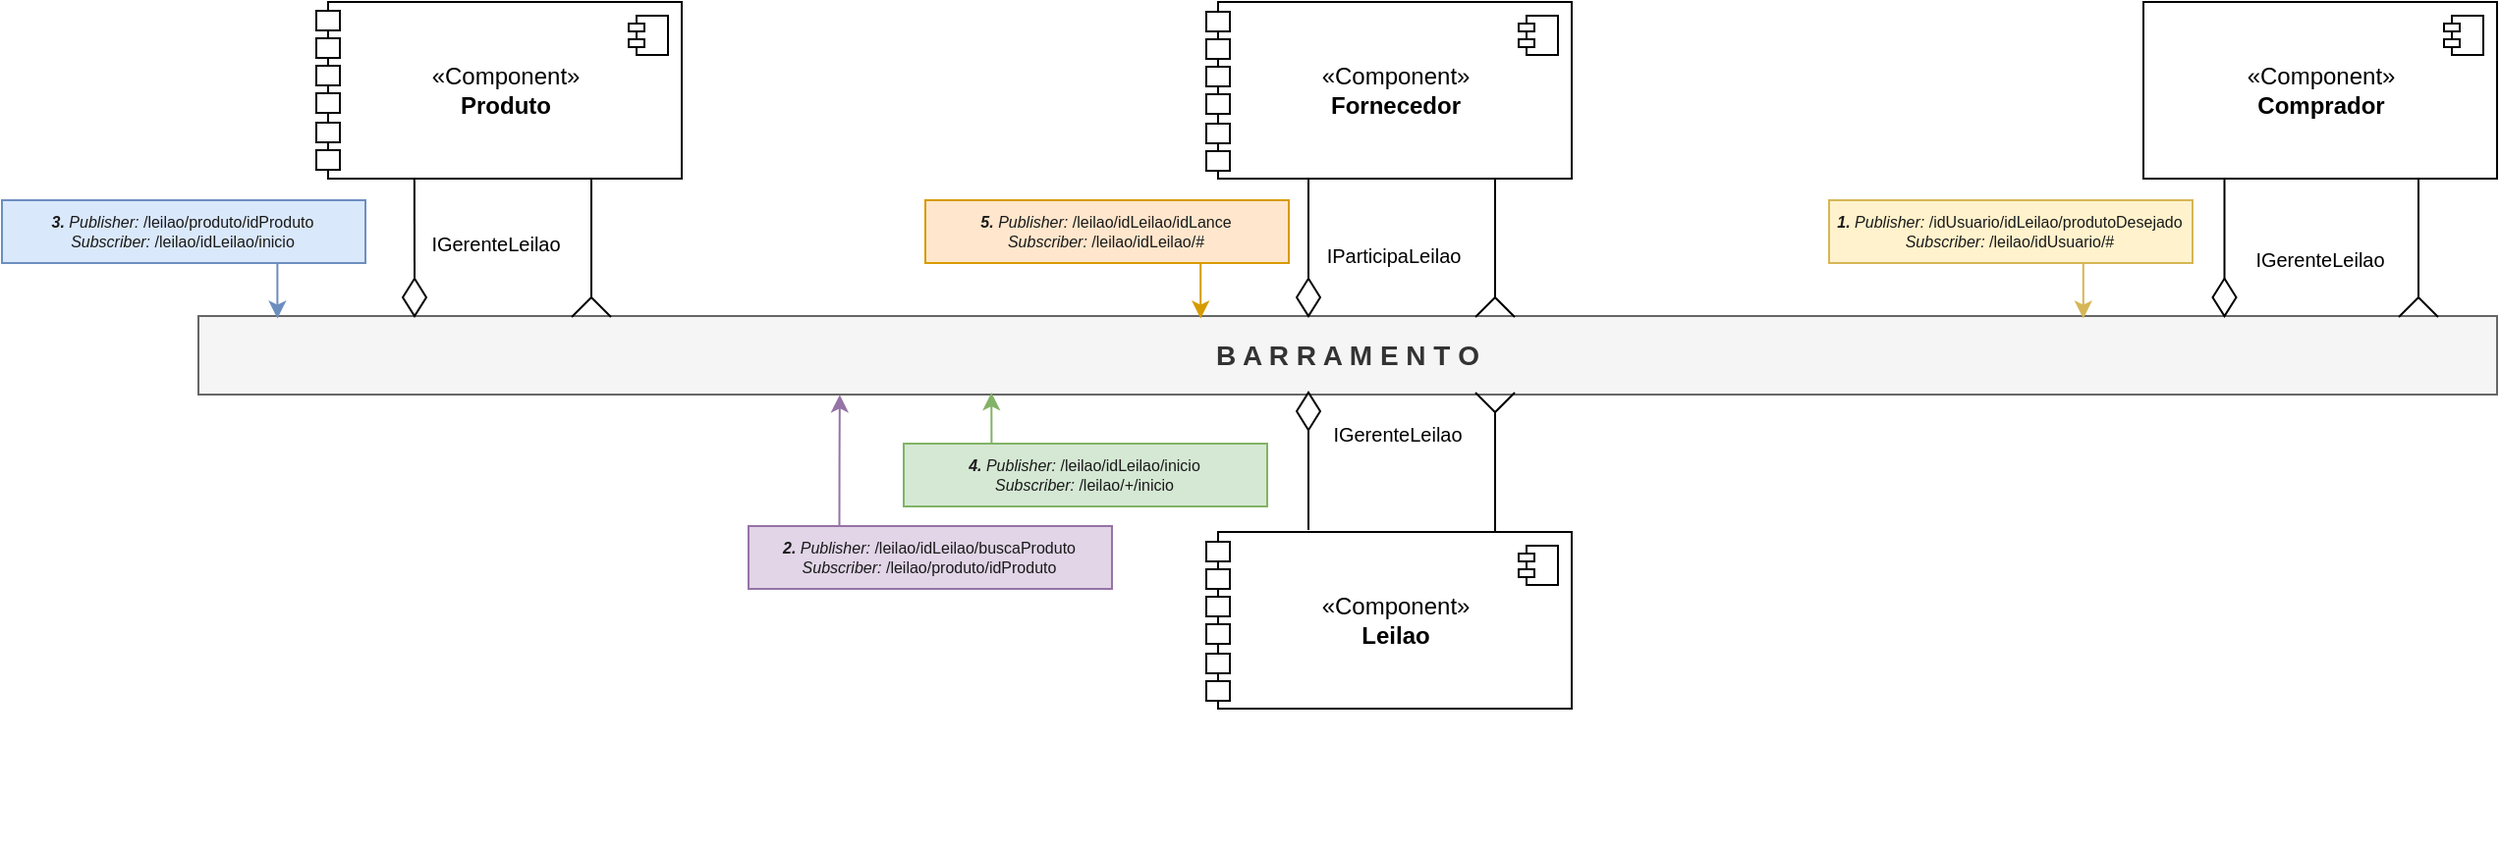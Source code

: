<mxfile version="13.6.5">
    <diagram id="yKdZbqVcoZqOLuwMMB4S" name="Page-1">
        <mxGraphModel dx="2154" dy="350" grid="1" gridSize="10" guides="1" tooltips="1" connect="1" arrows="1" fold="1" page="1" pageScale="1" pageWidth="1169" pageHeight="827" math="0" shadow="0">
            <root>
                <mxCell id="0"/>
                <mxCell id="1" parent="0"/>
                <mxCell id="FtdyLY_3m7sY5ahBleHm-3" value="«Component»&lt;br&gt;&lt;b&gt;Produto&lt;/b&gt;" style="html=1;dropTarget=0;" parent="1" vertex="1">
                    <mxGeometry x="-124" y="323" width="180" height="90" as="geometry"/>
                </mxCell>
                <mxCell id="FtdyLY_3m7sY5ahBleHm-4" value="" style="shape=component;jettyWidth=8;jettyHeight=4;" parent="FtdyLY_3m7sY5ahBleHm-3" vertex="1">
                    <mxGeometry x="1" width="20" height="20" relative="1" as="geometry">
                        <mxPoint x="-27" y="7" as="offset"/>
                    </mxGeometry>
                </mxCell>
                <mxCell id="FtdyLY_3m7sY5ahBleHm-5" value="«Component»&lt;br&gt;&lt;b&gt;Fornecedor&lt;/b&gt;" style="html=1;dropTarget=0;" parent="1" vertex="1">
                    <mxGeometry x="329" y="323" width="180" height="90" as="geometry"/>
                </mxCell>
                <mxCell id="FtdyLY_3m7sY5ahBleHm-6" value="" style="shape=component;jettyWidth=8;jettyHeight=4;" parent="FtdyLY_3m7sY5ahBleHm-5" vertex="1">
                    <mxGeometry x="1" width="20" height="20" relative="1" as="geometry">
                        <mxPoint x="-27" y="7" as="offset"/>
                    </mxGeometry>
                </mxCell>
                <mxCell id="FtdyLY_3m7sY5ahBleHm-15" value="" style="rounded=0;whiteSpace=wrap;html=1;fontSize=10;" parent="1" vertex="1">
                    <mxGeometry x="323" y="328" width="12" height="10" as="geometry"/>
                </mxCell>
                <mxCell id="FtdyLY_3m7sY5ahBleHm-31" value="«Component»&lt;br&gt;&lt;b&gt;Comprador&lt;/b&gt;" style="html=1;dropTarget=0;" parent="1" vertex="1">
                    <mxGeometry x="800" y="323" width="180" height="90" as="geometry"/>
                </mxCell>
                <mxCell id="FtdyLY_3m7sY5ahBleHm-32" value="" style="shape=component;jettyWidth=8;jettyHeight=4;" parent="FtdyLY_3m7sY5ahBleHm-31" vertex="1">
                    <mxGeometry x="1" width="20" height="20" relative="1" as="geometry">
                        <mxPoint x="-27" y="7" as="offset"/>
                    </mxGeometry>
                </mxCell>
                <mxCell id="FtdyLY_3m7sY5ahBleHm-33" value="&lt;font size=&quot;1&quot;&gt;&lt;b style=&quot;font-size: 14px&quot;&gt;B A R R A M E N T O&lt;/b&gt;&lt;/font&gt;" style="rounded=0;whiteSpace=wrap;html=1;fontSize=8;fillColor=#f5f5f5;strokeColor=#666666;fontColor=#333333;" parent="1" vertex="1">
                    <mxGeometry x="-190" y="483" width="1170" height="40" as="geometry"/>
                </mxCell>
                <mxCell id="FtdyLY_3m7sY5ahBleHm-43" value="" style="group" parent="1" vertex="1" connectable="0">
                    <mxGeometry x="927.62" y="473" width="15.5" height="10" as="geometry"/>
                </mxCell>
                <mxCell id="FtdyLY_3m7sY5ahBleHm-55" value="" style="group" parent="1" vertex="1" connectable="0">
                    <mxGeometry x="469" y="483" width="11" height="10" as="geometry"/>
                </mxCell>
                <mxCell id="FtdyLY_3m7sY5ahBleHm-56" value="" style="group" parent="FtdyLY_3m7sY5ahBleHm-55" vertex="1" connectable="0">
                    <mxGeometry x="-8.882e-16" y="-8.882e-16" width="11" height="10" as="geometry"/>
                </mxCell>
                <mxCell id="FtdyLY_3m7sY5ahBleHm-63" value="" style="rounded=0;whiteSpace=wrap;html=1;fontSize=10;" parent="1" vertex="1">
                    <mxGeometry x="323" y="342" width="12" height="10" as="geometry"/>
                </mxCell>
                <mxCell id="FtdyLY_3m7sY5ahBleHm-64" value="" style="rounded=0;whiteSpace=wrap;html=1;fontSize=10;" parent="1" vertex="1">
                    <mxGeometry x="323" y="356" width="12" height="10" as="geometry"/>
                </mxCell>
                <mxCell id="FtdyLY_3m7sY5ahBleHm-65" value="" style="rounded=0;whiteSpace=wrap;html=1;fontSize=10;" parent="1" vertex="1">
                    <mxGeometry x="323" y="370" width="12" height="10" as="geometry"/>
                </mxCell>
                <mxCell id="FtdyLY_3m7sY5ahBleHm-66" value="" style="rounded=0;whiteSpace=wrap;html=1;fontSize=10;" parent="1" vertex="1">
                    <mxGeometry x="323" y="385" width="12" height="10" as="geometry"/>
                </mxCell>
                <mxCell id="FtdyLY_3m7sY5ahBleHm-67" value="" style="rounded=0;whiteSpace=wrap;html=1;fontSize=10;" parent="1" vertex="1">
                    <mxGeometry x="323" y="399" width="12" height="10" as="geometry"/>
                </mxCell>
                <mxCell id="FtdyLY_3m7sY5ahBleHm-34" value="" style="rhombus;whiteSpace=wrap;html=1;fontSize=8;" parent="1" vertex="1">
                    <mxGeometry x="369" y="463.909" width="12" height="19.091" as="geometry"/>
                </mxCell>
                <mxCell id="FtdyLY_3m7sY5ahBleHm-35" value="" style="endArrow=none;html=1;fontSize=8;exitX=0.5;exitY=0;exitDx=0;exitDy=0;" parent="1" source="FtdyLY_3m7sY5ahBleHm-34" edge="1">
                    <mxGeometry width="50" height="50" relative="1" as="geometry">
                        <mxPoint x="400" y="413" as="sourcePoint"/>
                        <mxPoint x="375" y="413" as="targetPoint"/>
                        <Array as="points"/>
                    </mxGeometry>
                </mxCell>
                <mxCell id="70" style="edgeStyle=orthogonalEdgeStyle;rounded=0;orthogonalLoop=1;jettySize=auto;html=1;exitX=0.75;exitY=1;exitDx=0;exitDy=0;entryX=0.82;entryY=0.031;entryDx=0;entryDy=0;entryPerimeter=0;fontColor=#1A1A1A;fillColor=#fff2cc;strokeColor=#d6b656;" edge="1" parent="1" source="FtdyLY_3m7sY5ahBleHm-132" target="FtdyLY_3m7sY5ahBleHm-33">
                    <mxGeometry relative="1" as="geometry"/>
                </mxCell>
                <mxCell id="FtdyLY_3m7sY5ahBleHm-132" value="" style="rounded=0;whiteSpace=wrap;html=1;fontSize=15;verticalAlign=middle;labelBackgroundColor=#FFF2CC;fillColor=#fff2cc;strokeColor=#d6b656;" parent="1" vertex="1">
                    <mxGeometry x="640" y="424" width="185" height="32" as="geometry"/>
                </mxCell>
                <mxCell id="FtdyLY_3m7sY5ahBleHm-133" value="&lt;i&gt;&lt;b&gt;&lt;font style=&quot;font-size: 8px&quot;&gt;1.&lt;/font&gt;&lt;/b&gt; Publisher:&lt;/i&gt; /idUsuario/idLeilao/produtoDesejado&lt;br&gt;&lt;i&gt;Subscriber:&lt;/i&gt;&amp;nbsp;/leilao/idUsuario/#" style="text;html=1;strokeColor=none;fillColor=none;align=center;verticalAlign=middle;whiteSpace=wrap;rounded=0;labelBackgroundColor=none;fontSize=8;fontColor=#1A1A1A;" parent="1" vertex="1">
                    <mxGeometry x="640" y="430" width="184" height="20" as="geometry"/>
                </mxCell>
                <mxCell id="3" value="" style="group" vertex="1" connectable="0" parent="1">
                    <mxGeometry x="6" y="467" width="11" height="10" as="geometry"/>
                </mxCell>
                <mxCell id="9" value="IGerenteLeilao" style="text;html=1;strokeColor=none;fillColor=none;align=center;verticalAlign=middle;whiteSpace=wrap;rounded=0;fontSize=10;" vertex="1" parent="1">
                    <mxGeometry x="-74" y="436" width="71" height="20" as="geometry"/>
                </mxCell>
                <mxCell id="11" value="" style="rhombus;whiteSpace=wrap;html=1;fontSize=8;" vertex="1" parent="1">
                    <mxGeometry x="835.25" y="463.909" width="12" height="19.091" as="geometry"/>
                </mxCell>
                <mxCell id="12" value="" style="endArrow=none;html=1;fontSize=8;exitX=0.5;exitY=0;exitDx=0;exitDy=0;entryX=0.5;entryY=1;entryDx=0;entryDy=0;" edge="1" parent="1" source="11">
                    <mxGeometry width="50" height="50" relative="1" as="geometry">
                        <mxPoint x="867.25" y="413" as="sourcePoint"/>
                        <mxPoint x="841.25" y="413" as="targetPoint"/>
                        <Array as="points"/>
                    </mxGeometry>
                </mxCell>
                <mxCell id="13" value="IGerenteLeilao" style="text;html=1;strokeColor=none;fillColor=none;align=center;verticalAlign=middle;whiteSpace=wrap;rounded=0;fontSize=10;" vertex="1" parent="1">
                    <mxGeometry x="852.87" y="443.91" width="74.25" height="20" as="geometry"/>
                </mxCell>
                <mxCell id="21" value="" style="rounded=0;whiteSpace=wrap;html=1;fontSize=10;" vertex="1" parent="1">
                    <mxGeometry x="-130" y="327.5" width="12" height="10" as="geometry"/>
                </mxCell>
                <mxCell id="22" value="" style="rounded=0;whiteSpace=wrap;html=1;fontSize=10;" vertex="1" parent="1">
                    <mxGeometry x="-130" y="341.5" width="12" height="10" as="geometry"/>
                </mxCell>
                <mxCell id="23" value="" style="rounded=0;whiteSpace=wrap;html=1;fontSize=10;" vertex="1" parent="1">
                    <mxGeometry x="-130" y="355.5" width="12" height="10" as="geometry"/>
                </mxCell>
                <mxCell id="24" value="" style="rounded=0;whiteSpace=wrap;html=1;fontSize=10;" vertex="1" parent="1">
                    <mxGeometry x="-130" y="369.5" width="12" height="10" as="geometry"/>
                </mxCell>
                <mxCell id="25" value="" style="rounded=0;whiteSpace=wrap;html=1;fontSize=10;" vertex="1" parent="1">
                    <mxGeometry x="-130" y="384.5" width="12" height="10" as="geometry"/>
                </mxCell>
                <mxCell id="26" value="" style="rounded=0;whiteSpace=wrap;html=1;fontSize=10;" vertex="1" parent="1">
                    <mxGeometry x="-130" y="398.5" width="12" height="10" as="geometry"/>
                </mxCell>
                <mxCell id="33" value="«Component»&lt;br&gt;&lt;b&gt;Leilao&lt;/b&gt;" style="html=1;dropTarget=0;" vertex="1" parent="1">
                    <mxGeometry x="329" y="593" width="180" height="90" as="geometry"/>
                </mxCell>
                <mxCell id="34" value="" style="shape=component;jettyWidth=8;jettyHeight=4;" vertex="1" parent="33">
                    <mxGeometry x="1" width="20" height="20" relative="1" as="geometry">
                        <mxPoint x="-27" y="7" as="offset"/>
                    </mxGeometry>
                </mxCell>
                <mxCell id="35" value="" style="rounded=0;whiteSpace=wrap;html=1;fontSize=10;" vertex="1" parent="1">
                    <mxGeometry x="323" y="598" width="12" height="10" as="geometry"/>
                </mxCell>
                <mxCell id="36" value="" style="group" vertex="1" connectable="0" parent="1">
                    <mxGeometry x="459" y="743" width="11" height="10" as="geometry"/>
                </mxCell>
                <mxCell id="37" value="" style="group" vertex="1" connectable="0" parent="36">
                    <mxGeometry x="-8.882e-16" y="-8.882e-16" width="11" height="10" as="geometry"/>
                </mxCell>
                <mxCell id="40" value="" style="rounded=0;whiteSpace=wrap;html=1;fontSize=10;" vertex="1" parent="1">
                    <mxGeometry x="323" y="612" width="12" height="10" as="geometry"/>
                </mxCell>
                <mxCell id="41" value="" style="rounded=0;whiteSpace=wrap;html=1;fontSize=10;" vertex="1" parent="1">
                    <mxGeometry x="323" y="626" width="12" height="10" as="geometry"/>
                </mxCell>
                <mxCell id="42" value="" style="rounded=0;whiteSpace=wrap;html=1;fontSize=10;" vertex="1" parent="1">
                    <mxGeometry x="323" y="640" width="12" height="10" as="geometry"/>
                </mxCell>
                <mxCell id="43" value="" style="rounded=0;whiteSpace=wrap;html=1;fontSize=10;" vertex="1" parent="1">
                    <mxGeometry x="323" y="655" width="12" height="10" as="geometry"/>
                </mxCell>
                <mxCell id="44" value="" style="rounded=0;whiteSpace=wrap;html=1;fontSize=10;" vertex="1" parent="1">
                    <mxGeometry x="323" y="669" width="12" height="10" as="geometry"/>
                </mxCell>
                <mxCell id="45" value="IGerenteLeilao" style="text;html=1;strokeColor=none;fillColor=none;align=center;verticalAlign=middle;whiteSpace=wrap;rounded=0;fontSize=10;" vertex="1" parent="1">
                    <mxGeometry x="384.63" y="533" width="71" height="20" as="geometry"/>
                </mxCell>
                <mxCell id="49" value="" style="group;rotation=-180;" vertex="1" connectable="0" parent="1">
                    <mxGeometry x="369" y="522" width="12" height="70" as="geometry"/>
                </mxCell>
                <mxCell id="46" value="" style="rhombus;whiteSpace=wrap;html=1;fontSize=8;rotation=-180;" vertex="1" parent="49">
                    <mxGeometry width="12" height="19.091" as="geometry"/>
                </mxCell>
                <mxCell id="47" value="" style="endArrow=none;html=1;fontSize=8;exitX=0.5;exitY=0;exitDx=0;exitDy=0;" edge="1" parent="49" source="46">
                    <mxGeometry width="50" height="50" relative="1" as="geometry">
                        <mxPoint x="-19" y="70" as="sourcePoint"/>
                        <mxPoint x="6" y="70" as="targetPoint"/>
                        <Array as="points"/>
                    </mxGeometry>
                </mxCell>
                <mxCell id="50" value="IParticipaLeilao" style="text;html=1;strokeColor=none;fillColor=none;align=center;verticalAlign=middle;whiteSpace=wrap;rounded=0;fontSize=10;" vertex="1" parent="1">
                    <mxGeometry x="382.38" y="442" width="73.25" height="20" as="geometry"/>
                </mxCell>
                <mxCell id="51" value="" style="group" vertex="1" connectable="0" parent="1">
                    <mxGeometry x="-86" y="463.909" width="12" height="19.091" as="geometry"/>
                </mxCell>
                <mxCell id="7" value="" style="rhombus;whiteSpace=wrap;html=1;fontSize=8;" vertex="1" parent="51">
                    <mxGeometry width="12" height="19.091" as="geometry"/>
                </mxCell>
                <mxCell id="8" value="" style="endArrow=none;html=1;fontSize=8;exitX=0.5;exitY=0;exitDx=0;exitDy=0;entryX=0.244;entryY=1.002;entryDx=0;entryDy=0;entryPerimeter=0;" edge="1" parent="51" source="7" target="FtdyLY_3m7sY5ahBleHm-3">
                    <mxGeometry width="50" height="50" relative="1" as="geometry">
                        <mxPoint x="6" y="-3.909" as="sourcePoint"/>
                        <mxPoint x="5.6" y="-44.909" as="targetPoint"/>
                        <Array as="points"/>
                    </mxGeometry>
                </mxCell>
                <mxCell id="57" value="" style="group" vertex="1" connectable="0" parent="1">
                    <mxGeometry y="413" width="20" height="70.5" as="geometry"/>
                </mxCell>
                <mxCell id="54" value="" style="endArrow=none;html=1;fontColor=#1A1A1A;" edge="1" parent="57">
                    <mxGeometry width="50" height="50" relative="1" as="geometry">
                        <mxPoint x="10" y="60.5" as="sourcePoint"/>
                        <mxPoint x="10" as="targetPoint"/>
                    </mxGeometry>
                </mxCell>
                <mxCell id="55" value="" style="endArrow=none;html=1;fontColor=#1A1A1A;" edge="1" parent="57">
                    <mxGeometry width="50" height="50" relative="1" as="geometry">
                        <mxPoint y="70.5" as="sourcePoint"/>
                        <mxPoint x="10" y="60.5" as="targetPoint"/>
                    </mxGeometry>
                </mxCell>
                <mxCell id="56" value="" style="endArrow=none;html=1;fontColor=#1A1A1A;" edge="1" parent="57">
                    <mxGeometry width="50" height="50" relative="1" as="geometry">
                        <mxPoint x="20" y="70.5" as="sourcePoint"/>
                        <mxPoint x="10" y="60.5" as="targetPoint"/>
                    </mxGeometry>
                </mxCell>
                <mxCell id="58" value="" style="group" vertex="1" connectable="0" parent="1">
                    <mxGeometry x="460" y="413" width="20" height="70.5" as="geometry"/>
                </mxCell>
                <mxCell id="59" value="" style="endArrow=none;html=1;fontColor=#1A1A1A;" edge="1" parent="58">
                    <mxGeometry width="50" height="50" relative="1" as="geometry">
                        <mxPoint x="10" y="60.5" as="sourcePoint"/>
                        <mxPoint x="10" as="targetPoint"/>
                    </mxGeometry>
                </mxCell>
                <mxCell id="60" value="" style="endArrow=none;html=1;fontColor=#1A1A1A;" edge="1" parent="58">
                    <mxGeometry width="50" height="50" relative="1" as="geometry">
                        <mxPoint y="70.5" as="sourcePoint"/>
                        <mxPoint x="10" y="60.5" as="targetPoint"/>
                    </mxGeometry>
                </mxCell>
                <mxCell id="61" value="" style="endArrow=none;html=1;fontColor=#1A1A1A;" edge="1" parent="58">
                    <mxGeometry width="50" height="50" relative="1" as="geometry">
                        <mxPoint x="20" y="70.5" as="sourcePoint"/>
                        <mxPoint x="10" y="60.5" as="targetPoint"/>
                    </mxGeometry>
                </mxCell>
                <mxCell id="62" value="" style="group" vertex="1" connectable="0" parent="1">
                    <mxGeometry x="930" y="413" width="20" height="70.5" as="geometry"/>
                </mxCell>
                <mxCell id="63" value="" style="endArrow=none;html=1;fontColor=#1A1A1A;" edge="1" parent="62">
                    <mxGeometry width="50" height="50" relative="1" as="geometry">
                        <mxPoint x="10" y="60.5" as="sourcePoint"/>
                        <mxPoint x="10" as="targetPoint"/>
                    </mxGeometry>
                </mxCell>
                <mxCell id="64" value="" style="endArrow=none;html=1;fontColor=#1A1A1A;" edge="1" parent="62">
                    <mxGeometry width="50" height="50" relative="1" as="geometry">
                        <mxPoint y="70.5" as="sourcePoint"/>
                        <mxPoint x="10" y="60.5" as="targetPoint"/>
                    </mxGeometry>
                </mxCell>
                <mxCell id="65" value="" style="endArrow=none;html=1;fontColor=#1A1A1A;" edge="1" parent="62">
                    <mxGeometry width="50" height="50" relative="1" as="geometry">
                        <mxPoint x="20" y="70.5" as="sourcePoint"/>
                        <mxPoint x="10" y="60.5" as="targetPoint"/>
                    </mxGeometry>
                </mxCell>
                <mxCell id="66" value="" style="group;rotation=-180;" vertex="1" connectable="0" parent="1">
                    <mxGeometry x="460" y="522" width="20" height="70.5" as="geometry"/>
                </mxCell>
                <mxCell id="67" value="" style="endArrow=none;html=1;fontColor=#1A1A1A;" edge="1" parent="66">
                    <mxGeometry width="50" height="50" relative="1" as="geometry">
                        <mxPoint x="10" y="10" as="sourcePoint"/>
                        <mxPoint x="10" y="71" as="targetPoint"/>
                    </mxGeometry>
                </mxCell>
                <mxCell id="68" value="" style="endArrow=none;html=1;fontColor=#1A1A1A;" edge="1" parent="66">
                    <mxGeometry width="50" height="50" relative="1" as="geometry">
                        <mxPoint x="20" as="sourcePoint"/>
                        <mxPoint x="10" y="10" as="targetPoint"/>
                    </mxGeometry>
                </mxCell>
                <mxCell id="69" value="" style="endArrow=none;html=1;fontColor=#1A1A1A;" edge="1" parent="66">
                    <mxGeometry width="50" height="50" relative="1" as="geometry">
                        <mxPoint as="sourcePoint"/>
                        <mxPoint x="10" y="10" as="targetPoint"/>
                    </mxGeometry>
                </mxCell>
                <mxCell id="81" style="edgeStyle=orthogonalEdgeStyle;rounded=0;orthogonalLoop=1;jettySize=auto;html=1;exitX=0.25;exitY=0;exitDx=0;exitDy=0;entryX=0.345;entryY=0.976;entryDx=0;entryDy=0;entryPerimeter=0;fontColor=#1A1A1A;fillColor=#d5e8d4;strokeColor=#82b366;" edge="1" parent="1" source="72" target="FtdyLY_3m7sY5ahBleHm-33">
                    <mxGeometry relative="1" as="geometry"/>
                </mxCell>
                <mxCell id="72" value="" style="rounded=0;whiteSpace=wrap;html=1;fontSize=15;verticalAlign=middle;labelBackgroundColor=#FFF2CC;fillColor=#d5e8d4;strokeColor=#82b366;" vertex="1" parent="1">
                    <mxGeometry x="169" y="548" width="185" height="32" as="geometry"/>
                </mxCell>
                <mxCell id="73" value="&lt;i&gt;&lt;b&gt;&lt;font style=&quot;font-size: 8px&quot;&gt;4.&lt;/font&gt;&lt;/b&gt; Publisher:&lt;/i&gt; /leilao/idLeilao/inicio&lt;br&gt;&lt;i&gt;Subscriber:&lt;/i&gt;&amp;nbsp;/leilao/+/inicio" style="text;html=1;strokeColor=none;fillColor=none;align=center;verticalAlign=middle;whiteSpace=wrap;rounded=0;labelBackgroundColor=none;fontSize=8;fontColor=#1A1A1A;" vertex="1" parent="1">
                    <mxGeometry x="169" y="554" width="184" height="20" as="geometry"/>
                </mxCell>
                <mxCell id="82" style="edgeStyle=orthogonalEdgeStyle;rounded=0;orthogonalLoop=1;jettySize=auto;html=1;exitX=0.25;exitY=0;exitDx=0;exitDy=0;entryX=0.279;entryY=1.003;entryDx=0;entryDy=0;entryPerimeter=0;fontColor=#1A1A1A;fillColor=#e1d5e7;strokeColor=#9673a6;" edge="1" parent="1" source="76" target="FtdyLY_3m7sY5ahBleHm-33">
                    <mxGeometry relative="1" as="geometry"/>
                </mxCell>
                <mxCell id="76" value="" style="rounded=0;whiteSpace=wrap;html=1;fontSize=15;verticalAlign=middle;labelBackgroundColor=#FFF2CC;fillColor=#e1d5e7;strokeColor=#9673a6;" vertex="1" parent="1">
                    <mxGeometry x="90" y="590" width="185" height="32" as="geometry"/>
                </mxCell>
                <mxCell id="77" value="&lt;i&gt;&lt;b&gt;&lt;font style=&quot;font-size: 8px&quot;&gt;2.&lt;/font&gt;&lt;/b&gt; Publisher:&lt;/i&gt; /leilao/idLeilao/buscaProduto&lt;br&gt;&lt;i&gt;Subscriber:&lt;/i&gt;&amp;nbsp;/leilao/produto/idProduto" style="text;html=1;strokeColor=none;fillColor=none;align=center;verticalAlign=middle;whiteSpace=wrap;rounded=0;labelBackgroundColor=none;fontSize=8;fontColor=#1A1A1A;" vertex="1" parent="1">
                    <mxGeometry x="90" y="596" width="184" height="20" as="geometry"/>
                </mxCell>
                <mxCell id="78" style="edgeStyle=orthogonalEdgeStyle;rounded=0;orthogonalLoop=1;jettySize=auto;html=1;exitX=0.75;exitY=1;exitDx=0;exitDy=0;entryX=0.82;entryY=0.031;entryDx=0;entryDy=0;entryPerimeter=0;fontColor=#1A1A1A;fillColor=#dae8fc;strokeColor=#6c8ebf;" edge="1" parent="1" source="79">
                    <mxGeometry relative="1" as="geometry">
                        <mxPoint x="-149.8" y="484.24" as="targetPoint"/>
                    </mxGeometry>
                </mxCell>
                <mxCell id="79" value="" style="rounded=0;whiteSpace=wrap;html=1;fontSize=15;verticalAlign=middle;labelBackgroundColor=#FFF2CC;fillColor=#dae8fc;strokeColor=#6c8ebf;" vertex="1" parent="1">
                    <mxGeometry x="-290" y="424" width="185" height="32" as="geometry"/>
                </mxCell>
                <mxCell id="80" value="&lt;i&gt;&lt;b&gt;&lt;font style=&quot;font-size: 8px&quot;&gt;3.&lt;/font&gt;&lt;/b&gt; Publisher:&lt;/i&gt; /leilao/produto/idProduto&lt;br&gt;&lt;i&gt;Subscriber:&lt;/i&gt;&amp;nbsp;/leilao/idLeilao/inicio" style="text;html=1;strokeColor=none;fillColor=none;align=center;verticalAlign=middle;whiteSpace=wrap;rounded=0;labelBackgroundColor=none;fontSize=8;fontColor=#1A1A1A;" vertex="1" parent="1">
                    <mxGeometry x="-290" y="430" width="184" height="20" as="geometry"/>
                </mxCell>
                <mxCell id="86" style="edgeStyle=orthogonalEdgeStyle;rounded=0;orthogonalLoop=1;jettySize=auto;html=1;exitX=0.75;exitY=1;exitDx=0;exitDy=0;entryX=0.436;entryY=0.031;entryDx=0;entryDy=0;entryPerimeter=0;fontColor=#1A1A1A;fillColor=#ffe6cc;strokeColor=#d79b00;" edge="1" parent="1" source="84" target="FtdyLY_3m7sY5ahBleHm-33">
                    <mxGeometry relative="1" as="geometry"/>
                </mxCell>
                <mxCell id="84" value="" style="rounded=0;whiteSpace=wrap;html=1;fontSize=15;verticalAlign=middle;labelBackgroundColor=#FFF2CC;fillColor=#ffe6cc;strokeColor=#d79b00;" vertex="1" parent="1">
                    <mxGeometry x="180" y="424" width="185" height="32" as="geometry"/>
                </mxCell>
                <mxCell id="85" value="&lt;i&gt;&lt;b&gt;&lt;font style=&quot;font-size: 8px&quot;&gt;5.&lt;/font&gt;&lt;/b&gt; Publisher:&lt;/i&gt; /leilao/idLeilao/idLance&lt;br&gt;&lt;i&gt;Subscriber:&lt;/i&gt;&amp;nbsp;/leilao/idLeilao/#" style="text;html=1;strokeColor=none;fillColor=none;align=center;verticalAlign=middle;whiteSpace=wrap;rounded=0;labelBackgroundColor=none;fontSize=8;fontColor=#1A1A1A;" vertex="1" parent="1">
                    <mxGeometry x="180" y="430" width="184" height="20" as="geometry"/>
                </mxCell>
            </root>
        </mxGraphModel>
    </diagram>
</mxfile>